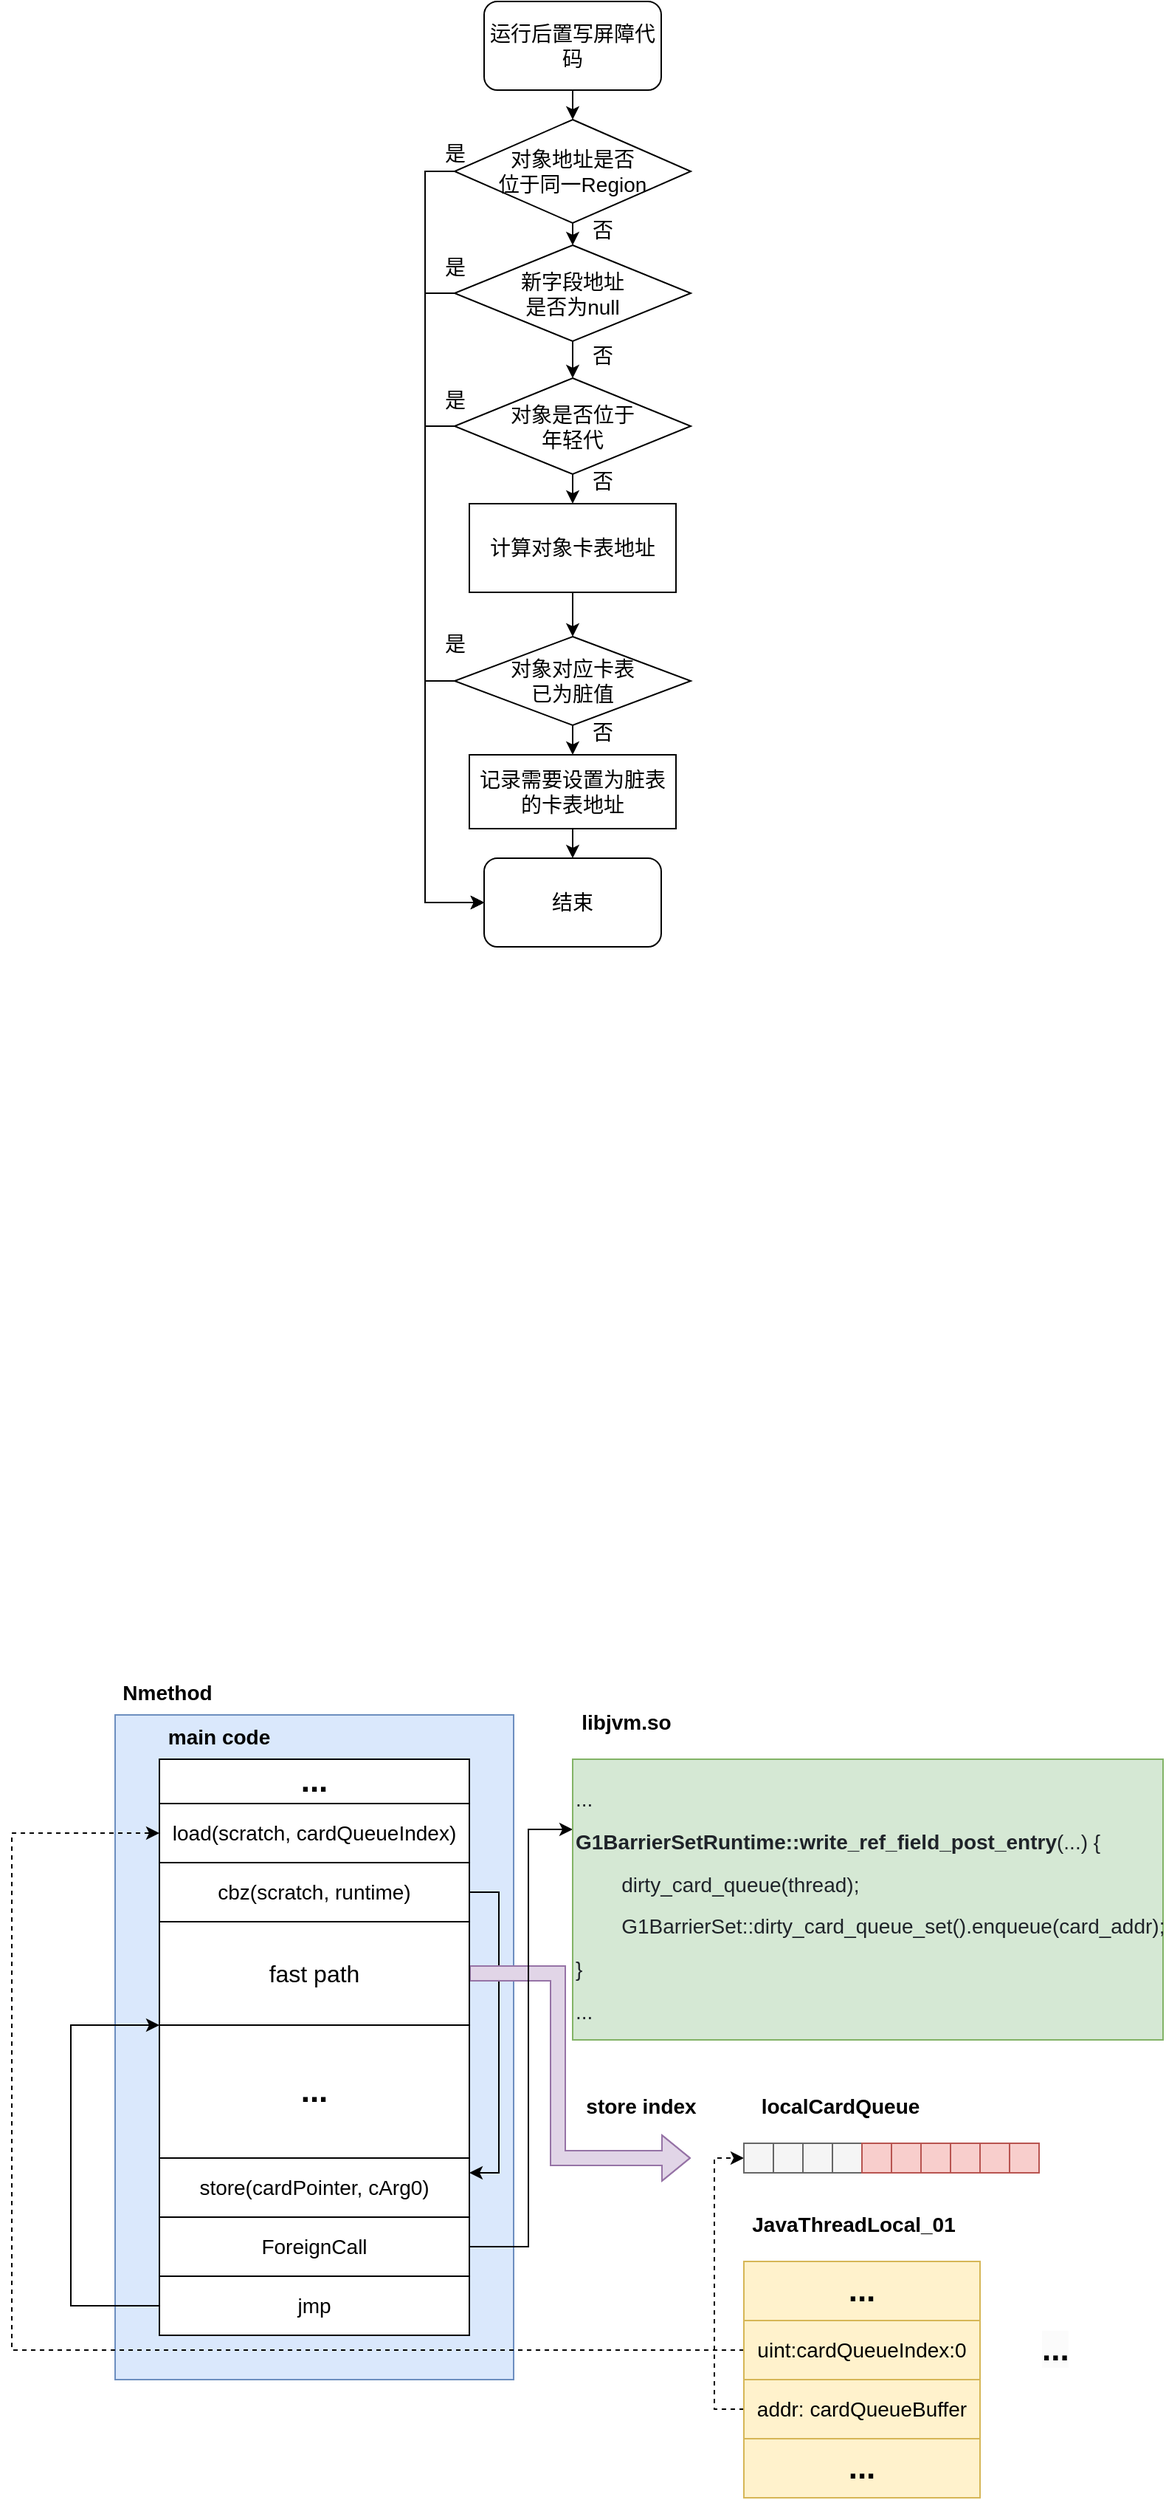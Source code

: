 <mxfile version="26.0.16">
  <diagram name="第 1 页" id="6miXCK2ov5_E2_Eq46Kr">
    <mxGraphModel dx="580" dy="934" grid="1" gridSize="10" guides="1" tooltips="1" connect="1" arrows="1" fold="1" page="1" pageScale="1" pageWidth="827" pageHeight="1169" math="0" shadow="0">
      <root>
        <mxCell id="0" />
        <mxCell id="1" parent="0" />
        <mxCell id="QKxESljb7yrLCyk6IKag-9" style="edgeStyle=orthogonalEdgeStyle;rounded=0;orthogonalLoop=1;jettySize=auto;html=1;exitX=0.5;exitY=1;exitDx=0;exitDy=0;entryX=0.5;entryY=0;entryDx=0;entryDy=0;" edge="1" parent="1" source="QKxESljb7yrLCyk6IKag-1" target="QKxESljb7yrLCyk6IKag-2">
          <mxGeometry relative="1" as="geometry" />
        </mxCell>
        <mxCell id="QKxESljb7yrLCyk6IKag-1" value="运行后置写屏障代码" style="rounded=1;whiteSpace=wrap;html=1;fontSize=14;" vertex="1" parent="1">
          <mxGeometry x="340" y="80" width="120" height="60" as="geometry" />
        </mxCell>
        <mxCell id="QKxESljb7yrLCyk6IKag-10" style="edgeStyle=orthogonalEdgeStyle;rounded=0;orthogonalLoop=1;jettySize=auto;html=1;exitX=0.5;exitY=1;exitDx=0;exitDy=0;entryX=0.5;entryY=0;entryDx=0;entryDy=0;" edge="1" parent="1" source="QKxESljb7yrLCyk6IKag-2" target="QKxESljb7yrLCyk6IKag-3">
          <mxGeometry relative="1" as="geometry" />
        </mxCell>
        <mxCell id="QKxESljb7yrLCyk6IKag-16" style="edgeStyle=orthogonalEdgeStyle;rounded=0;orthogonalLoop=1;jettySize=auto;html=1;exitX=0;exitY=0.5;exitDx=0;exitDy=0;entryX=0;entryY=0.5;entryDx=0;entryDy=0;" edge="1" parent="1" source="QKxESljb7yrLCyk6IKag-2" target="QKxESljb7yrLCyk6IKag-5">
          <mxGeometry relative="1" as="geometry" />
        </mxCell>
        <mxCell id="QKxESljb7yrLCyk6IKag-2" value="对象地址是否&lt;div&gt;位于同一Region&lt;/div&gt;" style="rhombus;whiteSpace=wrap;html=1;fontSize=14;" vertex="1" parent="1">
          <mxGeometry x="320" y="160" width="160" height="70" as="geometry" />
        </mxCell>
        <mxCell id="QKxESljb7yrLCyk6IKag-11" style="edgeStyle=orthogonalEdgeStyle;rounded=0;orthogonalLoop=1;jettySize=auto;html=1;exitX=0.5;exitY=1;exitDx=0;exitDy=0;entryX=0.5;entryY=0;entryDx=0;entryDy=0;" edge="1" parent="1" source="QKxESljb7yrLCyk6IKag-3" target="QKxESljb7yrLCyk6IKag-4">
          <mxGeometry relative="1" as="geometry" />
        </mxCell>
        <mxCell id="QKxESljb7yrLCyk6IKag-17" style="edgeStyle=orthogonalEdgeStyle;rounded=0;orthogonalLoop=1;jettySize=auto;html=1;exitX=0;exitY=0.5;exitDx=0;exitDy=0;entryX=0;entryY=0.5;entryDx=0;entryDy=0;" edge="1" parent="1" source="QKxESljb7yrLCyk6IKag-3" target="QKxESljb7yrLCyk6IKag-5">
          <mxGeometry relative="1" as="geometry" />
        </mxCell>
        <mxCell id="QKxESljb7yrLCyk6IKag-3" value="新字段地址&lt;div&gt;是否为null&lt;/div&gt;" style="rhombus;whiteSpace=wrap;html=1;fontSize=14;" vertex="1" parent="1">
          <mxGeometry x="320" y="245" width="160" height="65" as="geometry" />
        </mxCell>
        <mxCell id="QKxESljb7yrLCyk6IKag-12" style="edgeStyle=orthogonalEdgeStyle;rounded=0;orthogonalLoop=1;jettySize=auto;html=1;exitX=0.5;exitY=1;exitDx=0;exitDy=0;entryX=0.5;entryY=0;entryDx=0;entryDy=0;" edge="1" parent="1" source="QKxESljb7yrLCyk6IKag-4" target="QKxESljb7yrLCyk6IKag-6">
          <mxGeometry relative="1" as="geometry" />
        </mxCell>
        <mxCell id="QKxESljb7yrLCyk6IKag-18" style="edgeStyle=orthogonalEdgeStyle;rounded=0;orthogonalLoop=1;jettySize=auto;html=1;exitX=0;exitY=0.5;exitDx=0;exitDy=0;entryX=0;entryY=0.5;entryDx=0;entryDy=0;" edge="1" parent="1" source="QKxESljb7yrLCyk6IKag-4" target="QKxESljb7yrLCyk6IKag-5">
          <mxGeometry relative="1" as="geometry" />
        </mxCell>
        <mxCell id="QKxESljb7yrLCyk6IKag-4" value="对象是否位于&lt;div&gt;年轻代&lt;/div&gt;" style="rhombus;whiteSpace=wrap;html=1;fontSize=14;" vertex="1" parent="1">
          <mxGeometry x="320" y="335" width="160" height="65" as="geometry" />
        </mxCell>
        <mxCell id="QKxESljb7yrLCyk6IKag-5" value="结束" style="rounded=1;whiteSpace=wrap;html=1;fontSize=14;" vertex="1" parent="1">
          <mxGeometry x="340" y="660" width="120" height="60" as="geometry" />
        </mxCell>
        <mxCell id="QKxESljb7yrLCyk6IKag-13" style="edgeStyle=orthogonalEdgeStyle;rounded=0;orthogonalLoop=1;jettySize=auto;html=1;exitX=0.5;exitY=1;exitDx=0;exitDy=0;entryX=0.5;entryY=0;entryDx=0;entryDy=0;" edge="1" parent="1" source="QKxESljb7yrLCyk6IKag-6" target="QKxESljb7yrLCyk6IKag-7">
          <mxGeometry relative="1" as="geometry" />
        </mxCell>
        <mxCell id="QKxESljb7yrLCyk6IKag-6" value="计算对象卡表地址" style="rounded=0;whiteSpace=wrap;html=1;fontSize=14;" vertex="1" parent="1">
          <mxGeometry x="330" y="420" width="140" height="60" as="geometry" />
        </mxCell>
        <mxCell id="QKxESljb7yrLCyk6IKag-14" style="edgeStyle=orthogonalEdgeStyle;rounded=0;orthogonalLoop=1;jettySize=auto;html=1;exitX=0.5;exitY=1;exitDx=0;exitDy=0;entryX=0.5;entryY=0;entryDx=0;entryDy=0;" edge="1" parent="1" source="QKxESljb7yrLCyk6IKag-7" target="QKxESljb7yrLCyk6IKag-8">
          <mxGeometry relative="1" as="geometry" />
        </mxCell>
        <mxCell id="QKxESljb7yrLCyk6IKag-19" style="edgeStyle=orthogonalEdgeStyle;rounded=0;orthogonalLoop=1;jettySize=auto;html=1;exitX=0;exitY=0.5;exitDx=0;exitDy=0;entryX=0;entryY=0.5;entryDx=0;entryDy=0;" edge="1" parent="1" source="QKxESljb7yrLCyk6IKag-7" target="QKxESljb7yrLCyk6IKag-5">
          <mxGeometry relative="1" as="geometry" />
        </mxCell>
        <mxCell id="QKxESljb7yrLCyk6IKag-7" value="对象对应卡表&lt;div&gt;已为脏值&lt;/div&gt;" style="rhombus;whiteSpace=wrap;html=1;fontSize=14;" vertex="1" parent="1">
          <mxGeometry x="320" y="510" width="160" height="60" as="geometry" />
        </mxCell>
        <mxCell id="QKxESljb7yrLCyk6IKag-15" style="edgeStyle=orthogonalEdgeStyle;rounded=0;orthogonalLoop=1;jettySize=auto;html=1;exitX=0.5;exitY=1;exitDx=0;exitDy=0;entryX=0.5;entryY=0;entryDx=0;entryDy=0;" edge="1" parent="1" source="QKxESljb7yrLCyk6IKag-8" target="QKxESljb7yrLCyk6IKag-5">
          <mxGeometry relative="1" as="geometry" />
        </mxCell>
        <mxCell id="QKxESljb7yrLCyk6IKag-8" value="记录需要设置为脏表的卡表地址" style="rounded=0;whiteSpace=wrap;html=1;fontSize=14;" vertex="1" parent="1">
          <mxGeometry x="330" y="590" width="140" height="50" as="geometry" />
        </mxCell>
        <mxCell id="QKxESljb7yrLCyk6IKag-20" value="&lt;font style=&quot;font-size: 14px;&quot;&gt;是&lt;/font&gt;" style="text;html=1;align=center;verticalAlign=middle;resizable=0;points=[];autosize=1;strokeColor=none;fillColor=none;" vertex="1" parent="1">
          <mxGeometry x="300" y="168" width="40" height="30" as="geometry" />
        </mxCell>
        <mxCell id="QKxESljb7yrLCyk6IKag-21" value="&lt;font style=&quot;font-size: 14px;&quot;&gt;是&lt;/font&gt;" style="text;html=1;align=center;verticalAlign=middle;resizable=0;points=[];autosize=1;strokeColor=none;fillColor=none;" vertex="1" parent="1">
          <mxGeometry x="300" y="245" width="40" height="30" as="geometry" />
        </mxCell>
        <mxCell id="QKxESljb7yrLCyk6IKag-22" value="&lt;font style=&quot;font-size: 14px;&quot;&gt;是&lt;/font&gt;" style="text;html=1;align=center;verticalAlign=middle;resizable=0;points=[];autosize=1;strokeColor=none;fillColor=none;" vertex="1" parent="1">
          <mxGeometry x="300" y="335" width="40" height="30" as="geometry" />
        </mxCell>
        <mxCell id="QKxESljb7yrLCyk6IKag-23" value="&lt;font style=&quot;font-size: 14px;&quot;&gt;是&lt;/font&gt;" style="text;html=1;align=center;verticalAlign=middle;resizable=0;points=[];autosize=1;strokeColor=none;fillColor=none;" vertex="1" parent="1">
          <mxGeometry x="300" y="500" width="40" height="30" as="geometry" />
        </mxCell>
        <mxCell id="QKxESljb7yrLCyk6IKag-24" value="&lt;font style=&quot;font-size: 14px;&quot;&gt;否&lt;/font&gt;" style="text;html=1;align=center;verticalAlign=middle;resizable=0;points=[];autosize=1;strokeColor=none;fillColor=none;" vertex="1" parent="1">
          <mxGeometry x="400" y="220" width="40" height="30" as="geometry" />
        </mxCell>
        <mxCell id="QKxESljb7yrLCyk6IKag-25" value="&lt;font style=&quot;font-size: 14px;&quot;&gt;否&lt;/font&gt;" style="text;html=1;align=center;verticalAlign=middle;resizable=0;points=[];autosize=1;strokeColor=none;fillColor=none;" vertex="1" parent="1">
          <mxGeometry x="400" y="305" width="40" height="30" as="geometry" />
        </mxCell>
        <mxCell id="QKxESljb7yrLCyk6IKag-26" value="&lt;font style=&quot;font-size: 14px;&quot;&gt;否&lt;/font&gt;" style="text;html=1;align=center;verticalAlign=middle;resizable=0;points=[];autosize=1;strokeColor=none;fillColor=none;" vertex="1" parent="1">
          <mxGeometry x="400" y="390" width="40" height="30" as="geometry" />
        </mxCell>
        <mxCell id="QKxESljb7yrLCyk6IKag-27" value="&lt;font style=&quot;font-size: 14px;&quot;&gt;否&lt;/font&gt;" style="text;html=1;align=center;verticalAlign=middle;resizable=0;points=[];autosize=1;strokeColor=none;fillColor=none;" vertex="1" parent="1">
          <mxGeometry x="400" y="560" width="40" height="30" as="geometry" />
        </mxCell>
        <mxCell id="QKxESljb7yrLCyk6IKag-31" value="" style="rounded=0;whiteSpace=wrap;html=1;fillColor=#dae8fc;strokeColor=#6c8ebf;" vertex="1" parent="1">
          <mxGeometry x="90" y="1240" width="270" height="450" as="geometry" />
        </mxCell>
        <mxCell id="QKxESljb7yrLCyk6IKag-28" value="&lt;font style=&quot;font-size: 14px;&quot;&gt;load(scratch, cardQueueIndex)&lt;/font&gt;" style="rounded=0;whiteSpace=wrap;html=1;" vertex="1" parent="1">
          <mxGeometry x="120" y="1300" width="210" height="40" as="geometry" />
        </mxCell>
        <mxCell id="QKxESljb7yrLCyk6IKag-67" style="edgeStyle=orthogonalEdgeStyle;rounded=0;orthogonalLoop=1;jettySize=auto;html=1;exitX=1;exitY=0.5;exitDx=0;exitDy=0;entryX=1;entryY=0.25;entryDx=0;entryDy=0;" edge="1" parent="1" source="QKxESljb7yrLCyk6IKag-29" target="QKxESljb7yrLCyk6IKag-33">
          <mxGeometry relative="1" as="geometry" />
        </mxCell>
        <mxCell id="QKxESljb7yrLCyk6IKag-29" value="&lt;font style=&quot;font-size: 14px;&quot;&gt;cbz(scratch, runtime)&lt;/font&gt;" style="rounded=0;whiteSpace=wrap;html=1;" vertex="1" parent="1">
          <mxGeometry x="120" y="1340" width="210" height="40" as="geometry" />
        </mxCell>
        <mxCell id="QKxESljb7yrLCyk6IKag-30" value="&lt;font style=&quot;font-size: 22px;&quot;&gt;&lt;b&gt;...&lt;/b&gt;&lt;/font&gt;" style="rounded=0;whiteSpace=wrap;html=1;" vertex="1" parent="1">
          <mxGeometry x="120" y="1450" width="210" height="90" as="geometry" />
        </mxCell>
        <mxCell id="QKxESljb7yrLCyk6IKag-72" style="edgeStyle=orthogonalEdgeStyle;rounded=0;orthogonalLoop=1;jettySize=auto;html=1;exitX=1;exitY=0.5;exitDx=0;exitDy=0;shape=flexArrow;fillColor=#e1d5e7;strokeColor=#9673a6;" edge="1" parent="1" source="QKxESljb7yrLCyk6IKag-32">
          <mxGeometry relative="1" as="geometry">
            <mxPoint x="480" y="1540" as="targetPoint" />
            <Array as="points">
              <mxPoint x="390" y="1415" />
              <mxPoint x="390" y="1540" />
            </Array>
          </mxGeometry>
        </mxCell>
        <mxCell id="QKxESljb7yrLCyk6IKag-32" value="&lt;font style=&quot;font-size: 16px;&quot;&gt;fast path&lt;/font&gt;" style="rounded=0;whiteSpace=wrap;html=1;" vertex="1" parent="1">
          <mxGeometry x="120" y="1380" width="210" height="70" as="geometry" />
        </mxCell>
        <mxCell id="QKxESljb7yrLCyk6IKag-33" value="&lt;font style=&quot;font-size: 14px;&quot;&gt;store(cardPointer, cArg0)&lt;/font&gt;" style="rounded=0;whiteSpace=wrap;html=1;" vertex="1" parent="1">
          <mxGeometry x="120" y="1540" width="210" height="40" as="geometry" />
        </mxCell>
        <mxCell id="QKxESljb7yrLCyk6IKag-68" style="edgeStyle=orthogonalEdgeStyle;rounded=0;orthogonalLoop=1;jettySize=auto;html=1;exitX=1;exitY=0.75;exitDx=0;exitDy=0;entryX=0;entryY=0.25;entryDx=0;entryDy=0;" edge="1" parent="1" source="QKxESljb7yrLCyk6IKag-34" target="QKxESljb7yrLCyk6IKag-36">
          <mxGeometry relative="1" as="geometry">
            <Array as="points">
              <mxPoint x="330" y="1600" />
              <mxPoint x="370" y="1600" />
              <mxPoint x="370" y="1317" />
            </Array>
          </mxGeometry>
        </mxCell>
        <mxCell id="QKxESljb7yrLCyk6IKag-34" value="&lt;font style=&quot;font-size: 14px;&quot;&gt;ForeignCall&lt;/font&gt;" style="rounded=0;whiteSpace=wrap;html=1;" vertex="1" parent="1">
          <mxGeometry x="120" y="1580" width="210" height="40" as="geometry" />
        </mxCell>
        <mxCell id="QKxESljb7yrLCyk6IKag-66" style="edgeStyle=orthogonalEdgeStyle;rounded=0;orthogonalLoop=1;jettySize=auto;html=1;exitX=0;exitY=0.5;exitDx=0;exitDy=0;entryX=0;entryY=1;entryDx=0;entryDy=0;" edge="1" parent="1" source="QKxESljb7yrLCyk6IKag-35" target="QKxESljb7yrLCyk6IKag-32">
          <mxGeometry relative="1" as="geometry">
            <Array as="points">
              <mxPoint x="60" y="1640" />
              <mxPoint x="60" y="1450" />
            </Array>
          </mxGeometry>
        </mxCell>
        <mxCell id="QKxESljb7yrLCyk6IKag-35" value="&lt;font style=&quot;font-size: 14px;&quot;&gt;jmp&lt;/font&gt;" style="rounded=0;whiteSpace=wrap;html=1;" vertex="1" parent="1">
          <mxGeometry x="120" y="1620" width="210" height="40" as="geometry" />
        </mxCell>
        <mxCell id="QKxESljb7yrLCyk6IKag-36" value="&lt;div style=&quot;color: rgb(31, 35, 41);&quot;&gt;&lt;p style=&quot;&quot;&gt;&lt;font style=&quot;font-size: 14px;&quot;&gt;...&lt;/font&gt;&lt;/p&gt;&lt;p style=&quot;&quot;&gt;&lt;font style=&quot;font-size: 14px;&quot;&gt;&lt;span style=&quot;font-weight:bold;&quot;&gt;G1BarrierSetRuntime::write_ref_field_post_entry&lt;/span&gt;(...)  {&lt;/font&gt;&lt;/p&gt;&lt;p style=&quot;&quot;&gt;&lt;/p&gt;&lt;p style=&quot;&quot;&gt;&lt;font style=&quot;font-size: 14px;&quot;&gt;&lt;span style=&quot;white-space: pre;&quot;&gt;&#x9;&lt;/span&gt;dirty_card_queue(thread); &lt;/font&gt;&lt;/p&gt;&lt;p style=&quot;&quot;&gt;&lt;/p&gt;&lt;p style=&quot;&quot;&gt;&lt;font style=&quot;font-size: 14px;&quot;&gt;&lt;span style=&quot;white-space: pre;&quot;&gt;&#x9;&lt;/span&gt;G1BarrierSet::dirty_card_queue_set().enqueue(card_addr);&lt;/font&gt;&lt;/p&gt;&lt;p style=&quot;&quot;&gt;&lt;/p&gt;&lt;p style=&quot;&quot;&gt;&lt;font style=&quot;font-size: 14px;&quot;&gt;}&lt;/font&gt;&lt;/p&gt;&lt;p style=&quot;&quot;&gt;&lt;font style=&quot;font-size: 14px;&quot;&gt;...&lt;/font&gt;&lt;/p&gt;&lt;/div&gt;&lt;span style=&quot;white-space-collapse: preserve;&quot;&gt;&lt;/span&gt;" style="rounded=0;whiteSpace=wrap;html=1;align=left;verticalAlign=top;fillColor=#d5e8d4;strokeColor=#82b366;" vertex="1" parent="1">
          <mxGeometry x="400" y="1270" width="400" height="190" as="geometry" />
        </mxCell>
        <mxCell id="QKxESljb7yrLCyk6IKag-37" value="Nmethod" style="text;html=1;align=center;verticalAlign=middle;resizable=0;points=[];autosize=1;strokeColor=none;fillColor=none;fontSize=14;fontStyle=1" vertex="1" parent="1">
          <mxGeometry x="85" y="1210" width="80" height="30" as="geometry" />
        </mxCell>
        <mxCell id="QKxESljb7yrLCyk6IKag-38" value="&lt;font style=&quot;font-size: 22px;&quot;&gt;&lt;b&gt;...&lt;/b&gt;&lt;/font&gt;" style="rounded=0;whiteSpace=wrap;html=1;" vertex="1" parent="1">
          <mxGeometry x="120" y="1270" width="210" height="30" as="geometry" />
        </mxCell>
        <mxCell id="QKxESljb7yrLCyk6IKag-39" value="main code" style="text;html=1;align=center;verticalAlign=middle;resizable=0;points=[];autosize=1;strokeColor=none;fillColor=none;fontSize=14;fontStyle=1" vertex="1" parent="1">
          <mxGeometry x="115" y="1240" width="90" height="30" as="geometry" />
        </mxCell>
        <mxCell id="QKxESljb7yrLCyk6IKag-41" value="&lt;font style=&quot;font-size: 22px;&quot;&gt;&lt;b&gt;...&lt;/b&gt;&lt;/font&gt;" style="rounded=0;whiteSpace=wrap;html=1;fillColor=#fff2cc;strokeColor=#d6b656;" vertex="1" parent="1">
          <mxGeometry x="516" y="1610" width="160" height="40" as="geometry" />
        </mxCell>
        <mxCell id="QKxESljb7yrLCyk6IKag-65" style="edgeStyle=orthogonalEdgeStyle;rounded=0;orthogonalLoop=1;jettySize=auto;html=1;exitX=0;exitY=0.5;exitDx=0;exitDy=0;entryX=0;entryY=0.5;entryDx=0;entryDy=0;dashed=1;" edge="1" parent="1" source="QKxESljb7yrLCyk6IKag-42" target="QKxESljb7yrLCyk6IKag-28">
          <mxGeometry relative="1" as="geometry">
            <Array as="points">
              <mxPoint x="20" y="1670" />
              <mxPoint x="20" y="1320" />
            </Array>
          </mxGeometry>
        </mxCell>
        <mxCell id="QKxESljb7yrLCyk6IKag-42" value="&lt;font style=&quot;font-size: 14px;&quot;&gt;uint:cardQueueIndex:0&lt;/font&gt;" style="rounded=0;whiteSpace=wrap;html=1;fillColor=#fff2cc;strokeColor=#d6b656;" vertex="1" parent="1">
          <mxGeometry x="516" y="1650" width="160" height="40" as="geometry" />
        </mxCell>
        <mxCell id="QKxESljb7yrLCyk6IKag-69" style="edgeStyle=orthogonalEdgeStyle;rounded=0;orthogonalLoop=1;jettySize=auto;html=1;exitX=0;exitY=0.5;exitDx=0;exitDy=0;entryX=0;entryY=0.5;entryDx=0;entryDy=0;dashed=1;" edge="1" parent="1" source="QKxESljb7yrLCyk6IKag-43" target="QKxESljb7yrLCyk6IKag-46">
          <mxGeometry relative="1" as="geometry" />
        </mxCell>
        <mxCell id="QKxESljb7yrLCyk6IKag-43" value="&lt;font style=&quot;font-size: 14px;&quot;&gt;addr: cardQueueBuffer&lt;/font&gt;" style="rounded=0;whiteSpace=wrap;html=1;fillColor=#fff2cc;strokeColor=#d6b656;" vertex="1" parent="1">
          <mxGeometry x="516" y="1690" width="160" height="40" as="geometry" />
        </mxCell>
        <mxCell id="QKxESljb7yrLCyk6IKag-44" value="&lt;font style=&quot;font-size: 22px;&quot;&gt;&lt;b&gt;...&lt;/b&gt;&lt;/font&gt;" style="rounded=0;whiteSpace=wrap;html=1;fillColor=#fff2cc;strokeColor=#d6b656;" vertex="1" parent="1">
          <mxGeometry x="516" y="1730" width="160" height="40" as="geometry" />
        </mxCell>
        <mxCell id="QKxESljb7yrLCyk6IKag-45" value="&lt;font style=&quot;font-size: 14px;&quot;&gt;&lt;b&gt;JavaThreadLocal_01&lt;/b&gt;&lt;/font&gt;" style="text;html=1;align=center;verticalAlign=middle;resizable=0;points=[];autosize=1;strokeColor=none;fillColor=none;" vertex="1" parent="1">
          <mxGeometry x="510" y="1570" width="160" height="30" as="geometry" />
        </mxCell>
        <mxCell id="QKxESljb7yrLCyk6IKag-46" value="" style="rounded=0;whiteSpace=wrap;html=1;fillColor=#f5f5f5;fontColor=#333333;strokeColor=#666666;" vertex="1" parent="1">
          <mxGeometry x="516" y="1530" width="20" height="20" as="geometry" />
        </mxCell>
        <mxCell id="QKxESljb7yrLCyk6IKag-47" value="" style="rounded=0;whiteSpace=wrap;html=1;fillColor=#f5f5f5;fontColor=#333333;strokeColor=#666666;" vertex="1" parent="1">
          <mxGeometry x="536" y="1530" width="20" height="20" as="geometry" />
        </mxCell>
        <mxCell id="QKxESljb7yrLCyk6IKag-48" value="" style="rounded=0;whiteSpace=wrap;html=1;fillColor=#f5f5f5;fontColor=#333333;strokeColor=#666666;" vertex="1" parent="1">
          <mxGeometry x="556" y="1530" width="20" height="20" as="geometry" />
        </mxCell>
        <mxCell id="QKxESljb7yrLCyk6IKag-49" value="" style="rounded=0;whiteSpace=wrap;html=1;fillColor=#f5f5f5;fontColor=#333333;strokeColor=#666666;" vertex="1" parent="1">
          <mxGeometry x="576" y="1530" width="20" height="20" as="geometry" />
        </mxCell>
        <mxCell id="QKxESljb7yrLCyk6IKag-50" value="" style="rounded=0;whiteSpace=wrap;html=1;fillColor=#f8cecc;strokeColor=#b85450;" vertex="1" parent="1">
          <mxGeometry x="596" y="1530" width="20" height="20" as="geometry" />
        </mxCell>
        <mxCell id="QKxESljb7yrLCyk6IKag-51" value="" style="rounded=0;whiteSpace=wrap;html=1;fillColor=#f8cecc;strokeColor=#b85450;" vertex="1" parent="1">
          <mxGeometry x="616" y="1530" width="20" height="20" as="geometry" />
        </mxCell>
        <mxCell id="QKxESljb7yrLCyk6IKag-52" value="" style="rounded=0;whiteSpace=wrap;html=1;fillColor=#f8cecc;strokeColor=#b85450;" vertex="1" parent="1">
          <mxGeometry x="636" y="1530" width="20" height="20" as="geometry" />
        </mxCell>
        <mxCell id="QKxESljb7yrLCyk6IKag-53" value="" style="rounded=0;whiteSpace=wrap;html=1;fillColor=#f8cecc;strokeColor=#b85450;" vertex="1" parent="1">
          <mxGeometry x="656" y="1530" width="20" height="20" as="geometry" />
        </mxCell>
        <mxCell id="QKxESljb7yrLCyk6IKag-54" value="" style="rounded=0;whiteSpace=wrap;html=1;fillColor=#f8cecc;strokeColor=#b85450;" vertex="1" parent="1">
          <mxGeometry x="676" y="1530" width="20" height="20" as="geometry" />
        </mxCell>
        <mxCell id="QKxESljb7yrLCyk6IKag-55" value="" style="rounded=0;whiteSpace=wrap;html=1;fillColor=#f8cecc;strokeColor=#b85450;" vertex="1" parent="1">
          <mxGeometry x="696" y="1530" width="20" height="20" as="geometry" />
        </mxCell>
        <mxCell id="QKxESljb7yrLCyk6IKag-62" value="&lt;span style=&quot;font-size: 14px;&quot;&gt;&lt;b&gt;localCardQueue&lt;/b&gt;&lt;/span&gt;" style="text;html=1;align=center;verticalAlign=middle;resizable=0;points=[];autosize=1;strokeColor=none;fillColor=none;" vertex="1" parent="1">
          <mxGeometry x="516" y="1490" width="130" height="30" as="geometry" />
        </mxCell>
        <mxCell id="QKxESljb7yrLCyk6IKag-63" value="libjvm.so" style="text;html=1;align=center;verticalAlign=middle;resizable=0;points=[];autosize=1;strokeColor=none;fillColor=none;fontSize=14;fontStyle=1" vertex="1" parent="1">
          <mxGeometry x="396" y="1230" width="80" height="30" as="geometry" />
        </mxCell>
        <mxCell id="QKxESljb7yrLCyk6IKag-64" value="&lt;b style=&quot;forced-color-adjust: none; color: rgb(0, 0, 0); font-family: Helvetica; font-size: 22px; font-style: normal; font-variant-ligatures: normal; font-variant-caps: normal; letter-spacing: normal; orphans: 2; text-align: center; text-indent: 0px; text-transform: none; widows: 2; word-spacing: 0px; -webkit-text-stroke-width: 0px; white-space: normal; background-color: rgb(251, 251, 251); text-decoration-thickness: initial; text-decoration-style: initial; text-decoration-color: initial;&quot;&gt;...&lt;/b&gt;" style="text;whiteSpace=wrap;html=1;" vertex="1" parent="1">
          <mxGeometry x="716" y="1650" width="50" height="50" as="geometry" />
        </mxCell>
        <mxCell id="QKxESljb7yrLCyk6IKag-73" value="&lt;font style=&quot;font-size: 14px;&quot;&gt;&lt;b&gt;store index&lt;/b&gt;&lt;/font&gt;" style="text;html=1;align=center;verticalAlign=middle;resizable=0;points=[];autosize=1;strokeColor=none;fillColor=none;" vertex="1" parent="1">
          <mxGeometry x="396" y="1490" width="100" height="30" as="geometry" />
        </mxCell>
      </root>
    </mxGraphModel>
  </diagram>
</mxfile>
